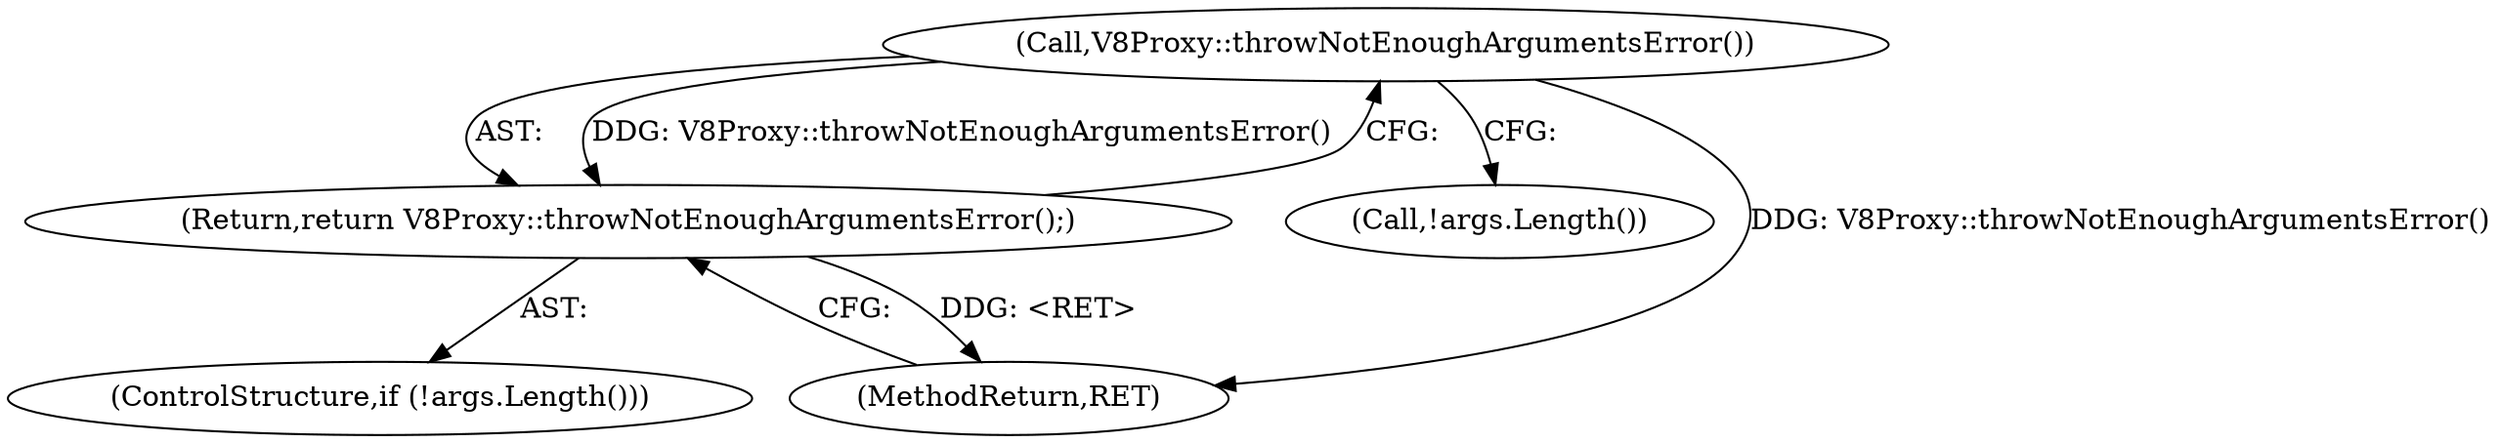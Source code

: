 digraph "1_Chrome_e9372a1bfd3588a80fcf49aa07321f0971dd6091_68@del" {
"1000109" [label="(Call,V8Proxy::throwNotEnoughArgumentsError())"];
"1000108" [label="(Return,return V8Proxy::throwNotEnoughArgumentsError();)"];
"1000106" [label="(Call,!args.Length())"];
"1000109" [label="(Call,V8Proxy::throwNotEnoughArgumentsError())"];
"1000183" [label="(MethodReturn,RET)"];
"1000105" [label="(ControlStructure,if (!args.Length()))"];
"1000108" [label="(Return,return V8Proxy::throwNotEnoughArgumentsError();)"];
"1000109" -> "1000108"  [label="AST: "];
"1000109" -> "1000106"  [label="CFG: "];
"1000108" -> "1000109"  [label="CFG: "];
"1000109" -> "1000183"  [label="DDG: V8Proxy::throwNotEnoughArgumentsError()"];
"1000109" -> "1000108"  [label="DDG: V8Proxy::throwNotEnoughArgumentsError()"];
"1000108" -> "1000105"  [label="AST: "];
"1000183" -> "1000108"  [label="CFG: "];
"1000108" -> "1000183"  [label="DDG: <RET>"];
}
